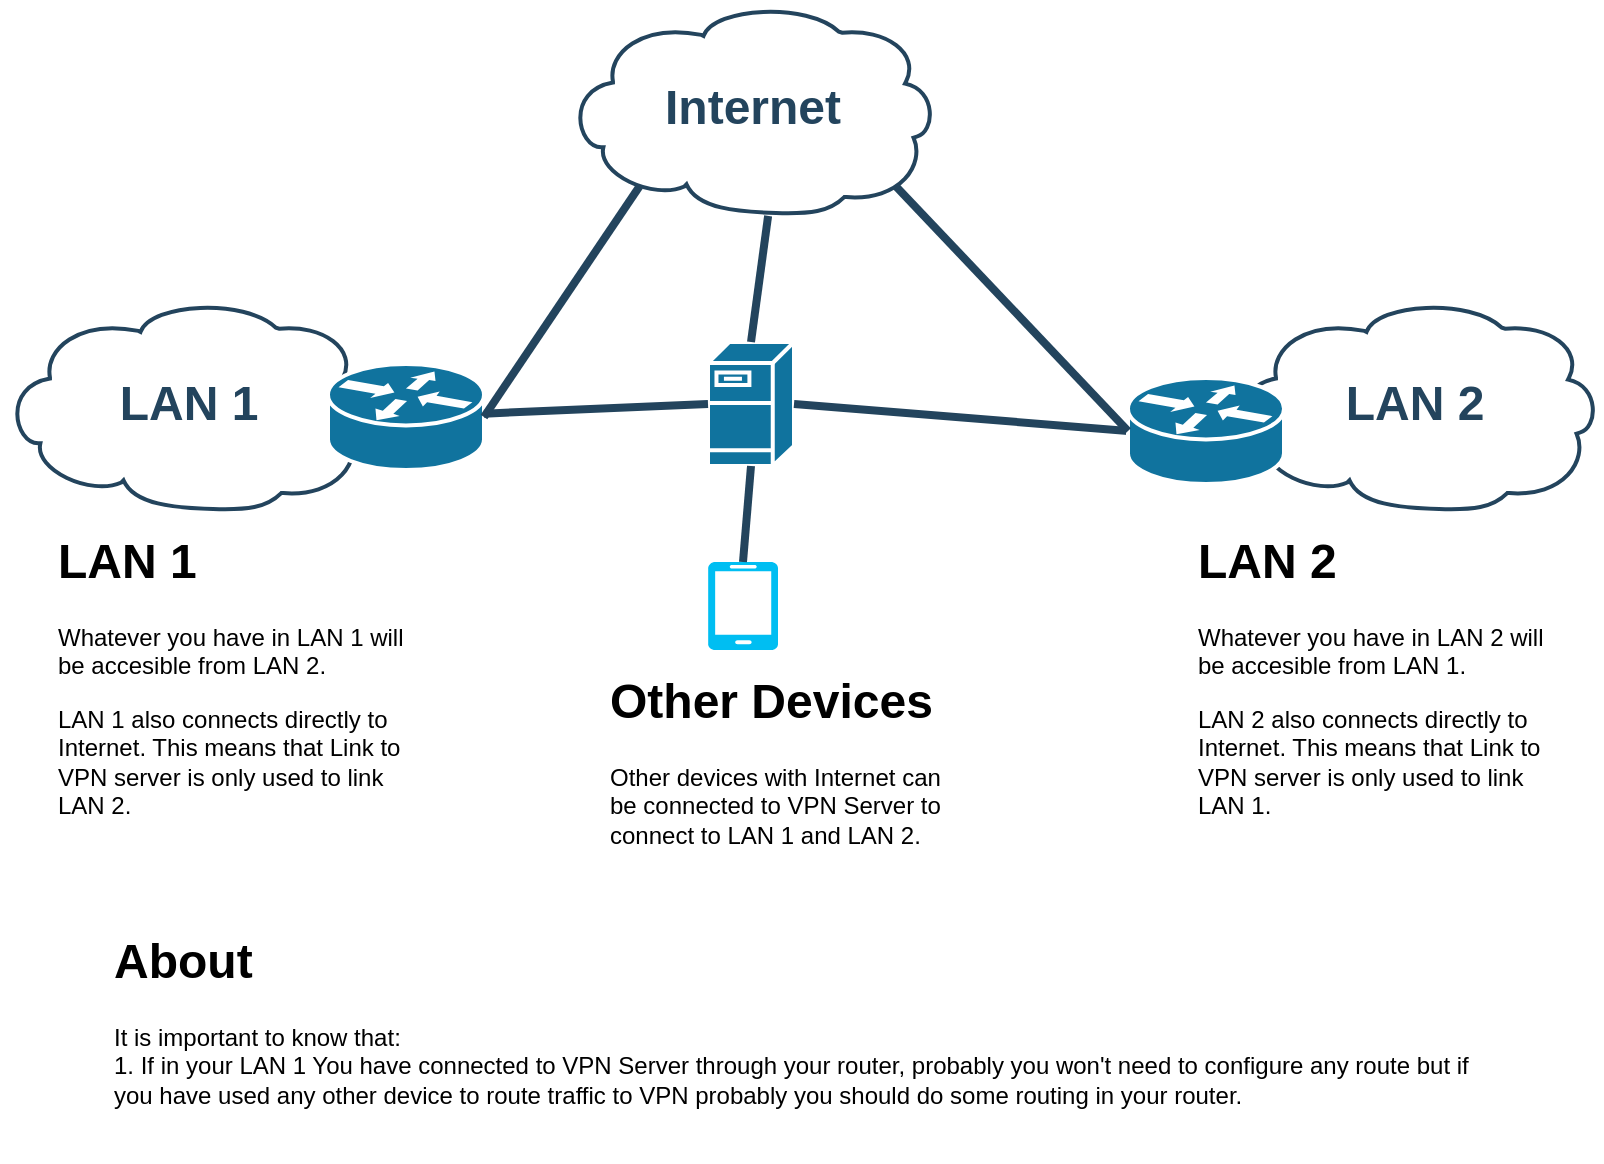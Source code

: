 <mxfile version="15.0.3" type="device"><diagram id="6a731a19-8d31-9384-78a2-239565b7b9f0" name="Page-1"><mxGraphModel dx="471" dy="1942" grid="1" gridSize="10" guides="1" tooltips="1" connect="1" arrows="1" fold="1" page="1" pageScale="1" pageWidth="827" pageHeight="1169" background="none" math="0" shadow="0"><root><mxCell id="0"/><mxCell id="1" parent="0"/><mxCell id="QmrdWx0ocW9H15WXOiEu-2258" value="LAN 2" style="shape=mxgraph.cisco.storage.cloud;html=1;dashed=0;strokeColor=#23445D;fillColor=#ffffff;strokeWidth=2;fontFamily=Helvetica;fontSize=24;fontColor=#23445D;fontStyle=1" parent="1" vertex="1"><mxGeometry x="1460" y="78" width="186" height="106" as="geometry"/></mxCell><mxCell id="2103" value="" style="shape=mxgraph.cisco.servers.fileserver;html=1;dashed=0;fillColor=#10739E;strokeColor=#ffffff;strokeWidth=2;verticalLabelPosition=bottom;verticalAlign=top;fontFamily=Helvetica;fontSize=36;fontColor=#FFB366" parent="1" vertex="1"><mxGeometry x="1200" y="100" width="43" height="62" as="geometry"/></mxCell><mxCell id="2109" value="Internet" style="shape=mxgraph.cisco.storage.cloud;html=1;dashed=0;strokeColor=#23445D;fillColor=#ffffff;strokeWidth=2;fontFamily=Helvetica;fontSize=24;fontColor=#23445D;align=center;fontStyle=1" parent="1" vertex="1"><mxGeometry x="1128.5" y="-70" width="186" height="106" as="geometry"/></mxCell><mxCell id="2110" value="LAN 1" style="shape=mxgraph.cisco.storage.cloud;html=1;dashed=0;strokeColor=#23445D;fillColor=#ffffff;strokeWidth=2;fontFamily=Helvetica;fontSize=24;fontColor=#23445D;fontStyle=1" parent="1" vertex="1"><mxGeometry x="847" y="78" width="186" height="106" as="geometry"/></mxCell><mxCell id="2138" value="" style="shape=mxgraph.cisco.routers.router;html=1;dashed=0;fillColor=#10739E;strokeColor=#ffffff;strokeWidth=2;verticalLabelPosition=bottom;verticalAlign=top;fontFamily=Helvetica;fontSize=36;fontColor=#FFB366" parent="1" vertex="1"><mxGeometry x="1010" y="111" width="78" height="53" as="geometry"/></mxCell><mxCell id="2170" value="" style="elbow=horizontal;endArrow=none;html=1;strokeColor=#23445D;endFill=0;strokeWidth=4;rounded=1;exitX=0;exitY=0.5;exitDx=0;exitDy=0;exitPerimeter=0;" parent="1" source="2103" target="2138" edge="1"><mxGeometry width="100" height="100" relative="1" as="geometry"><mxPoint x="1207.831" y="252" as="sourcePoint"/><mxPoint x="1210.278" y="240.083" as="targetPoint"/></mxGeometry></mxCell><mxCell id="QmrdWx0ocW9H15WXOiEu-2259" value="" style="elbow=horizontal;endArrow=none;html=1;strokeColor=#23445D;endFill=0;strokeWidth=4;rounded=1;exitX=0;exitY=0.5;exitDx=0;exitDy=0;exitPerimeter=0;entryX=1;entryY=0.5;entryDx=0;entryDy=0;entryPerimeter=0;" parent="1" source="QmrdWx0ocW9H15WXOiEu-2260" target="2103" edge="1"><mxGeometry width="100" height="100" relative="1" as="geometry"><mxPoint x="1390" y="250" as="sourcePoint"/><mxPoint x="1267.892" y="362" as="targetPoint"/></mxGeometry></mxCell><mxCell id="QmrdWx0ocW9H15WXOiEu-2260" value="" style="shape=mxgraph.cisco.routers.router;html=1;dashed=0;fillColor=#10739E;strokeColor=#ffffff;strokeWidth=2;verticalLabelPosition=bottom;verticalAlign=top;fontFamily=Helvetica;fontSize=36;fontColor=#FFB366" parent="1" vertex="1"><mxGeometry x="1410" y="118" width="78" height="53" as="geometry"/></mxCell><mxCell id="QmrdWx0ocW9H15WXOiEu-2261" value="&lt;h1&gt;LAN 1&lt;/h1&gt;&lt;p&gt;Whatever you have in LAN 1 will be accesible from LAN 2.&lt;/p&gt;&lt;p&gt;LAN 1 also connects directly to Internet. This means that Link to VPN server is only used to link LAN 2.&lt;/p&gt;" style="text;html=1;strokeColor=none;fillColor=none;spacing=5;spacingTop=-20;whiteSpace=wrap;overflow=hidden;rounded=0;" parent="1" vertex="1"><mxGeometry x="870" y="190" width="190" height="160" as="geometry"/></mxCell><mxCell id="QmrdWx0ocW9H15WXOiEu-2262" value="&lt;h1&gt;LAN 2&lt;/h1&gt;&lt;p&gt;Whatever you have in LAN 2 will be accesible from LAN 1.&lt;/p&gt;&lt;p&gt;LAN 2 also connects directly to Internet. This means that Link to VPN server is only used to link LAN 1.&lt;br&gt;&lt;/p&gt;" style="text;html=1;strokeColor=none;fillColor=none;spacing=5;spacingTop=-20;whiteSpace=wrap;overflow=hidden;rounded=0;" parent="1" vertex="1"><mxGeometry x="1440" y="190" width="190" height="160" as="geometry"/></mxCell><mxCell id="QmrdWx0ocW9H15WXOiEu-2263" value="&lt;h1&gt;About&lt;/h1&gt;&lt;div&gt;It is important to know that:&lt;/div&gt;&lt;div&gt;1. If in your LAN 1 You have connected to VPN Server through your router, probably you won't need to configure any route but if you have used any other device to route traffic to VPN probably you should do some routing in your router.&lt;/div&gt;&lt;div&gt;&lt;br&gt;&lt;/div&gt;" style="text;html=1;strokeColor=none;fillColor=none;spacing=5;spacingTop=-20;whiteSpace=wrap;overflow=hidden;rounded=0;" parent="1" vertex="1"><mxGeometry x="898" y="390" width="702" height="120" as="geometry"/></mxCell><mxCell id="QmrdWx0ocW9H15WXOiEu-2265" value="" style="elbow=horizontal;endArrow=none;html=1;strokeColor=#23445D;endFill=0;strokeWidth=4;rounded=1;exitX=0.2;exitY=0.87;exitDx=0;exitDy=0;exitPerimeter=0;entryX=1;entryY=0.5;entryDx=0;entryDy=0;entryPerimeter=0;" parent="1" source="2109" target="2138" edge="1"><mxGeometry width="100" height="100" relative="1" as="geometry"><mxPoint x="1210" y="141" as="sourcePoint"/><mxPoint x="1098" y="145.821" as="targetPoint"/></mxGeometry></mxCell><mxCell id="QmrdWx0ocW9H15WXOiEu-2266" value="" style="elbow=horizontal;endArrow=none;html=1;strokeColor=#23445D;endFill=0;strokeWidth=4;rounded=1;exitX=0.546;exitY=1.009;exitDx=0;exitDy=0;exitPerimeter=0;entryX=0.5;entryY=0;entryDx=0;entryDy=0;entryPerimeter=0;" parent="1" source="2109" target="2103" edge="1"><mxGeometry width="100" height="100" relative="1" as="geometry"><mxPoint x="1220" y="151" as="sourcePoint"/><mxPoint x="1108" y="155.821" as="targetPoint"/></mxGeometry></mxCell><mxCell id="QmrdWx0ocW9H15WXOiEu-2267" value="" style="elbow=horizontal;endArrow=none;html=1;strokeColor=#23445D;endFill=0;strokeWidth=4;rounded=1;exitX=0;exitY=0.5;exitDx=0;exitDy=0;exitPerimeter=0;entryX=0.89;entryY=0.87;entryDx=0;entryDy=0;entryPerimeter=0;" parent="1" source="QmrdWx0ocW9H15WXOiEu-2260" target="2109" edge="1"><mxGeometry width="100" height="100" relative="1" as="geometry"><mxPoint x="1230" y="161" as="sourcePoint"/><mxPoint x="1118" y="165.821" as="targetPoint"/></mxGeometry></mxCell><mxCell id="QmrdWx0ocW9H15WXOiEu-2268" value="" style="verticalLabelPosition=bottom;html=1;verticalAlign=top;align=center;strokeColor=none;fillColor=#00BEF2;shape=mxgraph.azure.mobile;pointerEvents=1;" parent="1" vertex="1"><mxGeometry x="1200" y="210" width="35" height="44" as="geometry"/></mxCell><mxCell id="QmrdWx0ocW9H15WXOiEu-2269" value="" style="elbow=horizontal;endArrow=none;html=1;strokeColor=#23445D;endFill=0;strokeWidth=4;rounded=1;exitX=0.5;exitY=1;exitDx=0;exitDy=0;exitPerimeter=0;entryX=0.5;entryY=0;entryDx=0;entryDy=0;entryPerimeter=0;" parent="1" source="2103" target="QmrdWx0ocW9H15WXOiEu-2268" edge="1"><mxGeometry width="100" height="100" relative="1" as="geometry"><mxPoint x="1175.7" y="32.22" as="sourcePoint"/><mxPoint x="1098" y="147.5" as="targetPoint"/></mxGeometry></mxCell><mxCell id="QmrdWx0ocW9H15WXOiEu-2270" value="&lt;h1&gt;Other Devices&lt;/h1&gt;&lt;div&gt;Other devices with Internet can be connected to VPN Server to connect to LAN 1 and LAN 2.&lt;/div&gt;" style="text;html=1;strokeColor=none;fillColor=none;spacing=5;spacingTop=-20;whiteSpace=wrap;overflow=hidden;rounded=0;" parent="1" vertex="1"><mxGeometry x="1146" y="260" width="190" height="120" as="geometry"/></mxCell></root></mxGraphModel></diagram></mxfile>